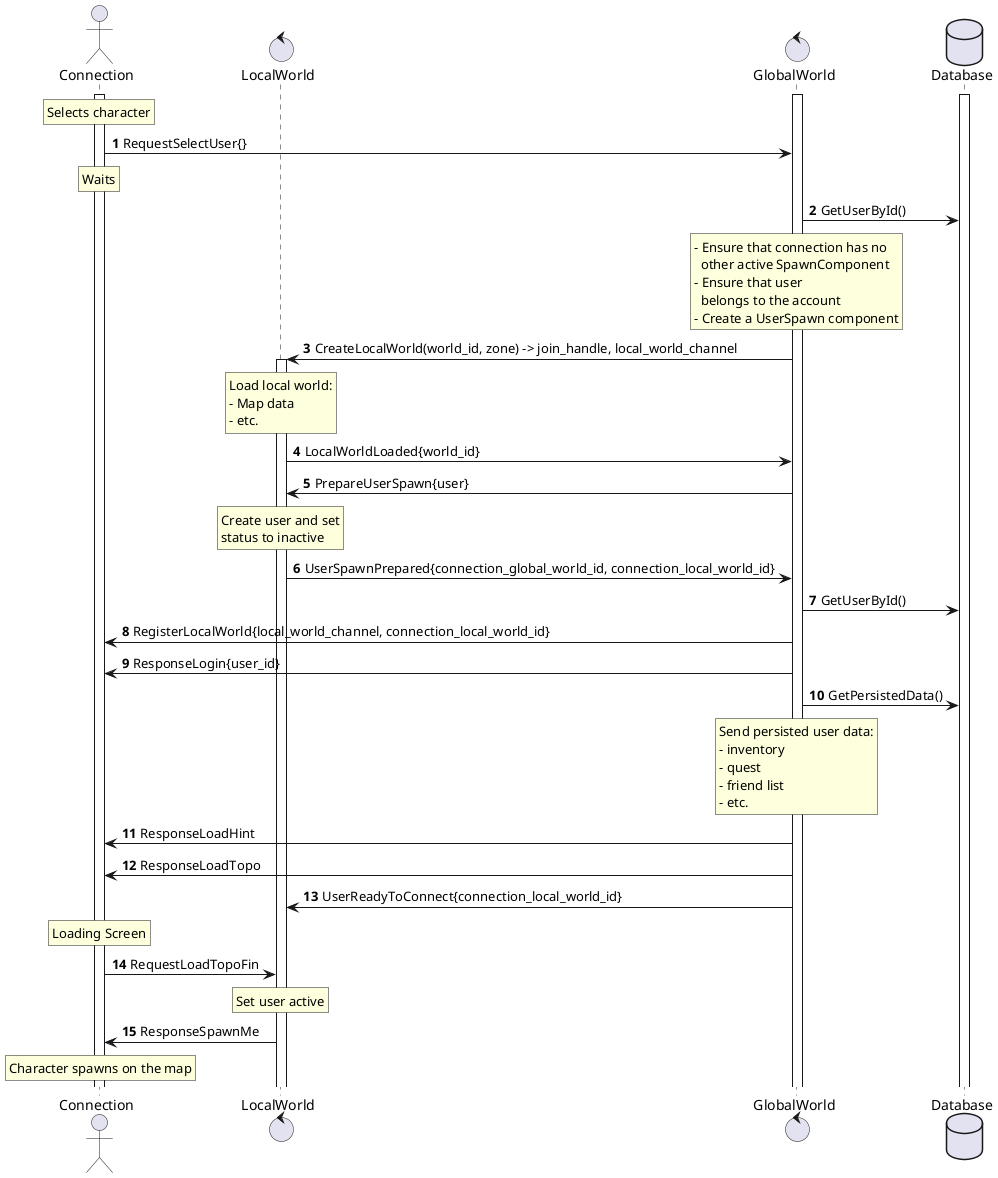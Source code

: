 @startuml
autonumber

actor Connection as c
control LocalWorld as lw
control GlobalWorld as gw
database Database as db

activate c
activate gw
activate db


rnote over c: Selects character
c -> gw: RequestSelectUser{}
rnote over c: Waits

gw -> db: GetUserById()
rnote over gw
- Ensure that connection has no
  other active SpawnComponent
- Ensure that user
  belongs to the account
- Create a UserSpawn component
end note

gw->lw: CreateLocalWorld(world_id, zone) -> join_handle, local_world_channel
activate lw
rnote over lw
Load local world:
- Map data
- etc.
end note

lw -> gw: LocalWorldLoaded{world_id}
gw -> lw: PrepareUserSpawn{user}

rnote over lw
Create user and set
status to inactive
end note

lw -> gw: UserSpawnPrepared{connection_global_world_id, connection_local_world_id}
gw -> db: GetUserById()
gw -> c: RegisterLocalWorld{local_world_channel, connection_local_world_id}
gw -> c: ResponseLogin{user_id}
gw -> db: GetPersistedData()

rnote over gw
Send persisted user data:
- inventory
- quest
- friend list
- etc.
end note

gw -> c: ResponseLoadHint
gw -> c: ResponseLoadTopo
gw -> lw: UserReadyToConnect{connection_local_world_id}

rnote over c: Loading Screen

c -> lw: RequestLoadTopoFin
rnote over lw: Set user active

lw -> c: ResponseSpawnMe
rnote over c: Character spawns on the map

@enduml